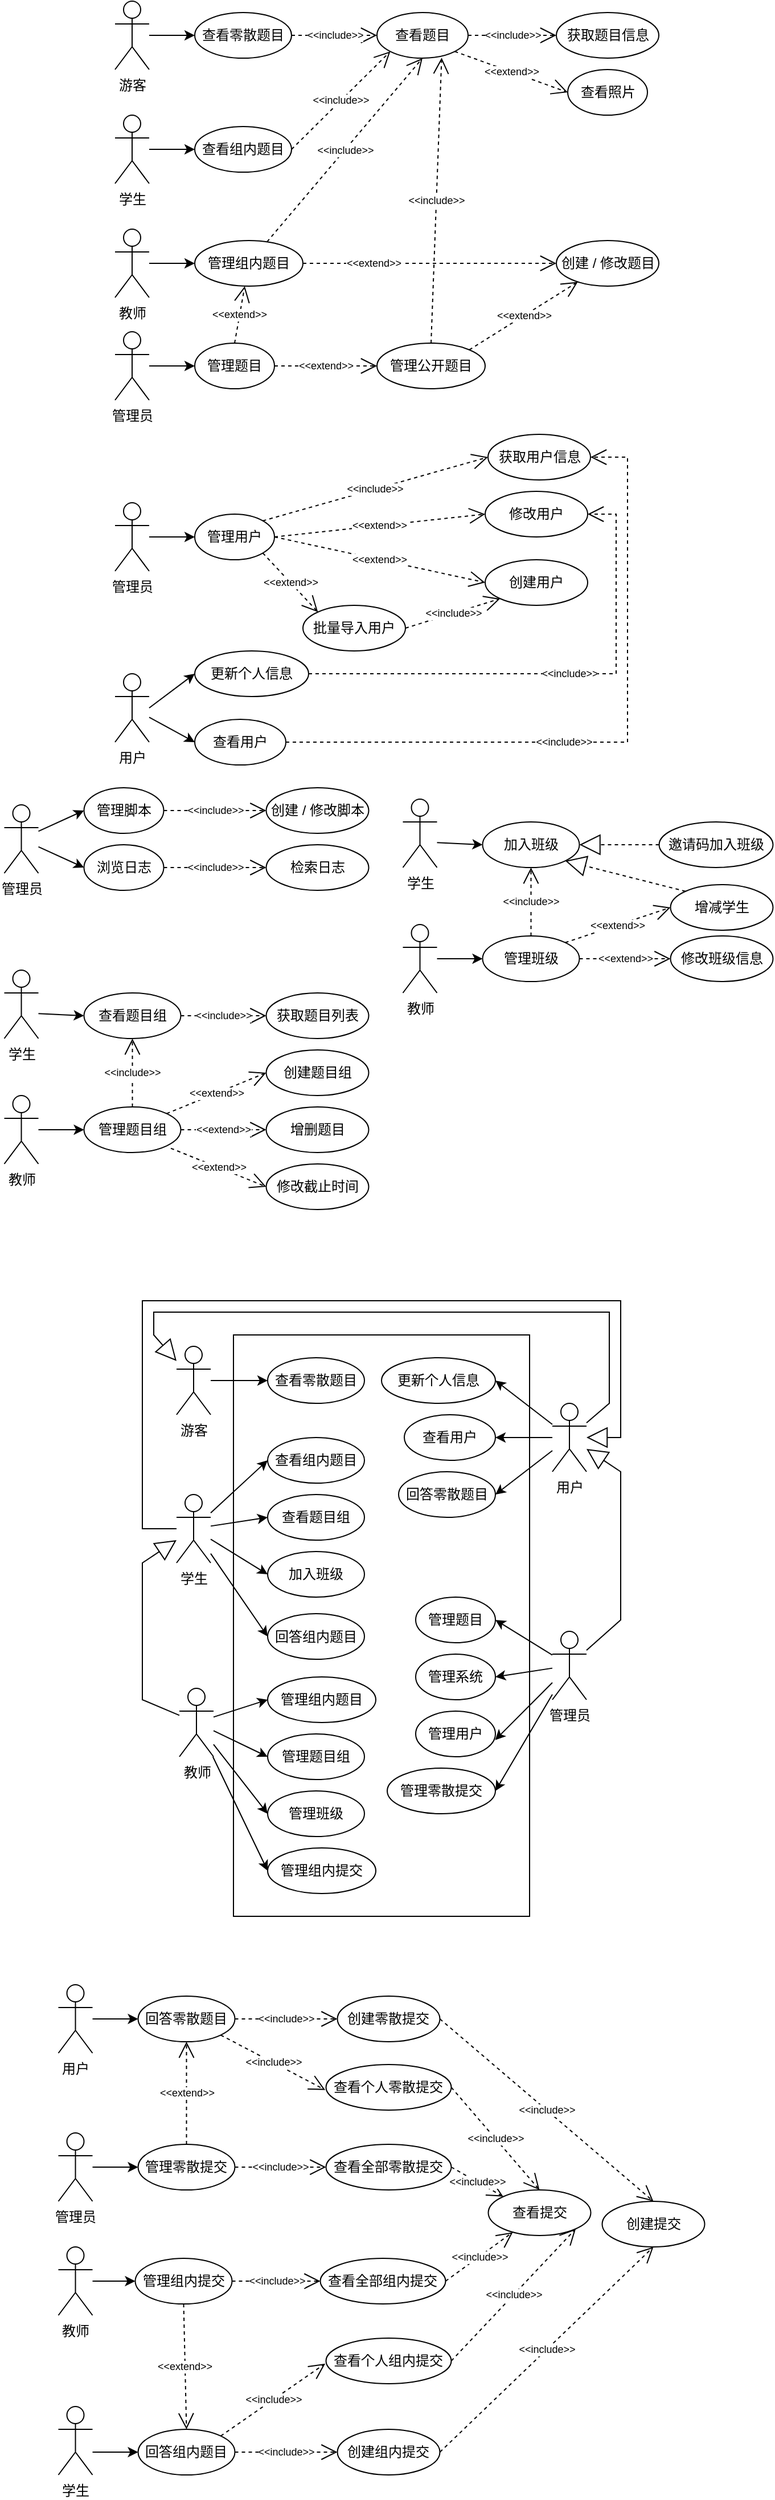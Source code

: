 <mxfile>
    <diagram id="kJULLaoNiMmCngNm9M2E" name="第 1 页">
        <mxGraphModel dx="1466" dy="1101" grid="1" gridSize="10" guides="1" tooltips="1" connect="1" arrows="1" fold="1" page="1" pageScale="1" pageWidth="827" pageHeight="1169" math="0" shadow="0">
            <root>
                <mxCell id="0"/>
                <mxCell id="1" parent="0"/>
                <mxCell id="4" value="" style="rounded=0;whiteSpace=wrap;html=1;fontSize=9;fillColor=none;" vertex="1" parent="1">
                    <mxGeometry x="284" y="1250" width="260" height="510" as="geometry"/>
                </mxCell>
                <mxCell id="5" style="rounded=0;orthogonalLoop=1;jettySize=auto;html=1;fontSize=9;entryX=0;entryY=0.5;entryDx=0;entryDy=0;" edge="1" parent="1" source="6" target="36">
                    <mxGeometry relative="1" as="geometry">
                        <mxPoint x="220" y="130" as="sourcePoint"/>
                        <mxPoint x="250" y="110" as="targetPoint"/>
                    </mxGeometry>
                </mxCell>
                <mxCell id="6" value="游客" style="shape=umlActor;verticalLabelPosition=bottom;verticalAlign=top;html=1;outlineConnect=0;" vertex="1" parent="1">
                    <mxGeometry x="180" y="80" width="30" height="60" as="geometry"/>
                </mxCell>
                <mxCell id="7" value="管理员" style="shape=umlActor;verticalLabelPosition=bottom;verticalAlign=top;html=1;outlineConnect=0;" vertex="1" parent="1">
                    <mxGeometry x="180" y="370" width="30" height="60" as="geometry"/>
                </mxCell>
                <mxCell id="8" value="教师" style="shape=umlActor;verticalLabelPosition=bottom;verticalAlign=top;html=1;outlineConnect=0;" vertex="1" parent="1">
                    <mxGeometry x="180" y="280" width="30" height="60" as="geometry"/>
                </mxCell>
                <mxCell id="9" value="用户" style="shape=umlActor;verticalLabelPosition=bottom;verticalAlign=top;html=1;outlineConnect=0;" vertex="1" parent="1">
                    <mxGeometry x="180" y="670" width="30" height="60" as="geometry"/>
                </mxCell>
                <mxCell id="10" value="学生" style="shape=umlActor;verticalLabelPosition=bottom;verticalAlign=top;html=1;outlineConnect=0;" vertex="1" parent="1">
                    <mxGeometry x="180" y="180" width="30" height="60" as="geometry"/>
                </mxCell>
                <mxCell id="11" value="查看照片" style="ellipse;whiteSpace=wrap;html=1;" vertex="1" parent="1">
                    <mxGeometry x="577.5" y="140" width="70" height="40" as="geometry"/>
                </mxCell>
                <mxCell id="12" value="查看题目" style="ellipse;whiteSpace=wrap;html=1;" vertex="1" parent="1">
                    <mxGeometry x="410" y="90" width="80" height="40" as="geometry"/>
                </mxCell>
                <mxCell id="13" value="&amp;lt;&amp;lt;extend&amp;gt;&amp;gt;" style="endArrow=open;endSize=12;dashed=1;html=1;rounded=0;fontSize=9;exitX=1;exitY=1;exitDx=0;exitDy=0;entryX=0;entryY=0.5;entryDx=0;entryDy=0;" edge="1" parent="1" source="12" target="11">
                    <mxGeometry width="160" relative="1" as="geometry">
                        <mxPoint x="525" y="80" as="sourcePoint"/>
                        <mxPoint x="605" y="80" as="targetPoint"/>
                    </mxGeometry>
                </mxCell>
                <mxCell id="14" value="获取题目信息" style="ellipse;whiteSpace=wrap;html=1;" vertex="1" parent="1">
                    <mxGeometry x="567.5" y="90" width="90" height="40" as="geometry"/>
                </mxCell>
                <mxCell id="15" value="&amp;lt;&amp;lt;include&amp;gt;&amp;gt;" style="endArrow=open;endSize=12;dashed=1;html=1;rounded=0;fontSize=9;exitX=1;exitY=0.5;exitDx=0;exitDy=0;" edge="1" parent="1" source="12" target="14">
                    <mxGeometry width="160" relative="1" as="geometry">
                        <mxPoint x="525" y="-70" as="sourcePoint"/>
                        <mxPoint x="605" y="-70" as="targetPoint"/>
                    </mxGeometry>
                </mxCell>
                <mxCell id="16" style="rounded=0;orthogonalLoop=1;jettySize=auto;html=1;entryX=0;entryY=0.5;entryDx=0;entryDy=0;fontSize=9;" edge="1" parent="1" target="17">
                    <mxGeometry relative="1" as="geometry">
                        <mxPoint x="210" y="700" as="sourcePoint"/>
                    </mxGeometry>
                </mxCell>
                <mxCell id="17" value="更新个人信息" style="ellipse;whiteSpace=wrap;html=1;" vertex="1" parent="1">
                    <mxGeometry x="250" y="650" width="100" height="40" as="geometry"/>
                </mxCell>
                <mxCell id="18" value="管理公开题目" style="ellipse;whiteSpace=wrap;html=1;" vertex="1" parent="1">
                    <mxGeometry x="410" y="380" width="95" height="40" as="geometry"/>
                </mxCell>
                <mxCell id="19" value="&amp;lt;&amp;lt;include&amp;gt;&amp;gt;" style="endArrow=open;endSize=12;dashed=1;html=1;rounded=0;fontSize=9;exitX=0.5;exitY=0;exitDx=0;exitDy=0;entryX=0.71;entryY=0.99;entryDx=0;entryDy=0;entryPerimeter=0;" edge="1" parent="1" source="18" target="12">
                    <mxGeometry width="160" relative="1" as="geometry">
                        <mxPoint x="360" y="70" as="sourcePoint"/>
                        <mxPoint x="550" y="370" as="targetPoint"/>
                        <Array as="points"/>
                    </mxGeometry>
                </mxCell>
                <mxCell id="20" style="rounded=0;orthogonalLoop=1;jettySize=auto;html=1;fontSize=9;entryX=0;entryY=0.5;entryDx=0;entryDy=0;" edge="1" parent="1" source="7" target="32">
                    <mxGeometry relative="1" as="geometry">
                        <mxPoint x="220" y="390" as="sourcePoint"/>
                        <mxPoint x="210" y="330" as="targetPoint"/>
                    </mxGeometry>
                </mxCell>
                <mxCell id="21" value="创建 / 修改题目" style="ellipse;whiteSpace=wrap;html=1;" vertex="1" parent="1">
                    <mxGeometry x="567.5" y="290" width="90" height="40" as="geometry"/>
                </mxCell>
                <mxCell id="22" value="&amp;lt;&amp;lt;extend&amp;gt;&amp;gt;" style="endArrow=open;endSize=12;dashed=1;html=1;rounded=0;fontSize=9;exitX=1;exitY=0;exitDx=0;exitDy=0;" edge="1" parent="1" source="18" target="21">
                    <mxGeometry width="160" relative="1" as="geometry">
                        <mxPoint x="360" y="170" as="sourcePoint"/>
                        <mxPoint x="440" y="170" as="targetPoint"/>
                    </mxGeometry>
                </mxCell>
                <mxCell id="23" value="管理用户" style="ellipse;whiteSpace=wrap;html=1;" vertex="1" parent="1">
                    <mxGeometry x="250" y="530" width="70" height="40" as="geometry"/>
                </mxCell>
                <mxCell id="24" value="修改用户" style="ellipse;whiteSpace=wrap;html=1;" vertex="1" parent="1">
                    <mxGeometry x="505" y="510" width="90" height="40" as="geometry"/>
                </mxCell>
                <mxCell id="25" value="批量导入用户" style="ellipse;whiteSpace=wrap;html=1;" vertex="1" parent="1">
                    <mxGeometry x="345" y="610" width="90" height="40" as="geometry"/>
                </mxCell>
                <mxCell id="26" value="&amp;lt;&amp;lt;extend&amp;gt;&amp;gt;" style="endArrow=open;endSize=12;dashed=1;html=1;rounded=0;fontSize=9;exitX=1;exitY=0.5;exitDx=0;exitDy=0;entryX=0;entryY=0.5;entryDx=0;entryDy=0;" edge="1" parent="1" source="23" target="24">
                    <mxGeometry width="160" relative="1" as="geometry">
                        <mxPoint x="345" y="400" as="sourcePoint"/>
                        <mxPoint x="430.35" y="379.458" as="targetPoint"/>
                    </mxGeometry>
                </mxCell>
                <mxCell id="27" value="&amp;lt;&amp;lt;extend&amp;gt;&amp;gt;" style="endArrow=open;endSize=12;dashed=1;html=1;rounded=0;fontSize=9;exitX=1;exitY=1;exitDx=0;exitDy=0;entryX=0;entryY=0;entryDx=0;entryDy=0;" edge="1" parent="1" source="23" target="25">
                    <mxGeometry width="160" relative="1" as="geometry">
                        <mxPoint x="345" y="400" as="sourcePoint"/>
                        <mxPoint x="435" y="430" as="targetPoint"/>
                    </mxGeometry>
                </mxCell>
                <mxCell id="28" value="&amp;lt;&amp;lt;include&amp;gt;&amp;gt;" style="endArrow=open;endSize=12;dashed=1;html=1;rounded=0;fontSize=9;exitX=1;exitY=0.5;exitDx=0;exitDy=0;entryX=0;entryY=1;entryDx=0;entryDy=0;" edge="1" parent="1" source="25" target="30">
                    <mxGeometry width="160" relative="1" as="geometry">
                        <mxPoint x="295" y="490" as="sourcePoint"/>
                        <mxPoint x="565" y="640" as="targetPoint"/>
                    </mxGeometry>
                </mxCell>
                <mxCell id="29" value="&amp;lt;&amp;lt;include&amp;gt;&amp;gt;" style="endArrow=open;endSize=12;dashed=1;html=1;rounded=0;fontSize=9;exitX=1;exitY=0.5;exitDx=0;exitDy=0;entryX=1;entryY=0.5;entryDx=0;entryDy=0;" edge="1" parent="1" source="17" target="24">
                    <mxGeometry x="0.051" width="160" relative="1" as="geometry">
                        <mxPoint x="355" y="530" as="sourcePoint"/>
                        <mxPoint x="455" y="530" as="targetPoint"/>
                        <Array as="points">
                            <mxPoint x="620" y="670"/>
                            <mxPoint x="620" y="530"/>
                        </Array>
                        <mxPoint as="offset"/>
                    </mxGeometry>
                </mxCell>
                <mxCell id="30" value="创建用户" style="ellipse;whiteSpace=wrap;html=1;" vertex="1" parent="1">
                    <mxGeometry x="505" y="570" width="90" height="40" as="geometry"/>
                </mxCell>
                <mxCell id="31" value="&amp;lt;&amp;lt;extend&amp;gt;&amp;gt;" style="endArrow=open;endSize=12;dashed=1;html=1;rounded=0;fontSize=9;exitX=1;exitY=0.5;exitDx=0;exitDy=0;entryX=0;entryY=0.5;entryDx=0;entryDy=0;" edge="1" parent="1" source="23" target="30">
                    <mxGeometry width="160" relative="1" as="geometry">
                        <mxPoint x="330" y="560" as="sourcePoint"/>
                        <mxPoint x="515" y="540" as="targetPoint"/>
                    </mxGeometry>
                </mxCell>
                <mxCell id="32" value="管理题目" style="ellipse;whiteSpace=wrap;html=1;" vertex="1" parent="1">
                    <mxGeometry x="250" y="380" width="70" height="40" as="geometry"/>
                </mxCell>
                <mxCell id="33" value="&amp;lt;&amp;lt;extend&amp;gt;&amp;gt;" style="endArrow=open;endSize=12;dashed=1;html=1;rounded=0;fontSize=9;exitX=1;exitY=0.5;exitDx=0;exitDy=0;entryX=0;entryY=0.5;entryDx=0;entryDy=0;" edge="1" parent="1" source="32" target="18">
                    <mxGeometry width="160" relative="1" as="geometry">
                        <mxPoint x="500" y="270" as="sourcePoint"/>
                        <mxPoint x="590" y="300" as="targetPoint"/>
                    </mxGeometry>
                </mxCell>
                <mxCell id="34" value="管理组内题目" style="ellipse;whiteSpace=wrap;html=1;" vertex="1" parent="1">
                    <mxGeometry x="250" y="290" width="95" height="40" as="geometry"/>
                </mxCell>
                <mxCell id="35" value="&amp;lt;&amp;lt;extend&amp;gt;&amp;gt;" style="endArrow=open;endSize=12;dashed=1;html=1;rounded=0;fontSize=9;exitX=0.5;exitY=0;exitDx=0;exitDy=0;" edge="1" parent="1" source="32" target="34">
                    <mxGeometry width="160" relative="1" as="geometry">
                        <mxPoint x="344.664" y="385.81" as="sourcePoint"/>
                        <mxPoint x="444.039" y="364.195" as="targetPoint"/>
                    </mxGeometry>
                </mxCell>
                <mxCell id="36" value="查看零散题目" style="ellipse;whiteSpace=wrap;html=1;" vertex="1" parent="1">
                    <mxGeometry x="250" y="90" width="85" height="40" as="geometry"/>
                </mxCell>
                <mxCell id="37" value="&amp;lt;&amp;lt;extend&amp;gt;&amp;gt;" style="endArrow=open;endSize=12;dashed=1;html=1;rounded=0;fontSize=9;exitX=1;exitY=0.5;exitDx=0;exitDy=0;entryX=0;entryY=0.5;entryDx=0;entryDy=0;" edge="1" parent="1" source="34" target="21">
                    <mxGeometry x="-0.441" width="160" relative="1" as="geometry">
                        <mxPoint x="615" y="310" as="sourcePoint"/>
                        <mxPoint x="714.393" y="288.619" as="targetPoint"/>
                        <mxPoint as="offset"/>
                    </mxGeometry>
                </mxCell>
                <mxCell id="38" value="查看组内题目" style="ellipse;whiteSpace=wrap;html=1;" vertex="1" parent="1">
                    <mxGeometry x="250" y="190" width="85" height="40" as="geometry"/>
                </mxCell>
                <mxCell id="39" style="rounded=0;orthogonalLoop=1;jettySize=auto;html=1;fontSize=9;entryX=0;entryY=0.5;entryDx=0;entryDy=0;" edge="1" parent="1" source="10" target="38">
                    <mxGeometry relative="1" as="geometry">
                        <mxPoint x="210" y="209.52" as="sourcePoint"/>
                        <mxPoint x="250" y="209.52" as="targetPoint"/>
                    </mxGeometry>
                </mxCell>
                <mxCell id="40" value="&amp;lt;&amp;lt;include&amp;gt;&amp;gt;" style="endArrow=open;endSize=12;dashed=1;html=1;rounded=0;fontSize=9;entryX=0.5;entryY=1;entryDx=0;entryDy=0;" edge="1" parent="1" source="34" target="12">
                    <mxGeometry width="160" relative="1" as="geometry">
                        <mxPoint x="567.5" y="330" as="sourcePoint"/>
                        <mxPoint x="561.716" y="244.142" as="targetPoint"/>
                        <Array as="points"/>
                    </mxGeometry>
                </mxCell>
                <mxCell id="41" value="&amp;lt;&amp;lt;include&amp;gt;&amp;gt;" style="endArrow=open;endSize=12;dashed=1;html=1;rounded=0;fontSize=9;exitX=1;exitY=0.5;exitDx=0;exitDy=0;entryX=0;entryY=0.5;entryDx=0;entryDy=0;" edge="1" parent="1" source="36" target="12">
                    <mxGeometry width="160" relative="1" as="geometry">
                        <mxPoint x="495" y="250" as="sourcePoint"/>
                        <mxPoint x="495" y="170" as="targetPoint"/>
                    </mxGeometry>
                </mxCell>
                <mxCell id="42" value="&amp;lt;&amp;lt;include&amp;gt;&amp;gt;" style="endArrow=open;endSize=12;dashed=1;html=1;rounded=0;fontSize=9;exitX=1;exitY=0.5;exitDx=0;exitDy=0;entryX=0;entryY=1;entryDx=0;entryDy=0;" edge="1" parent="1" source="38" target="12">
                    <mxGeometry width="160" relative="1" as="geometry">
                        <mxPoint x="355.0" y="90" as="sourcePoint"/>
                        <mxPoint x="455" y="150" as="targetPoint"/>
                    </mxGeometry>
                </mxCell>
                <mxCell id="43" value="获取用户信息" style="ellipse;whiteSpace=wrap;html=1;" vertex="1" parent="1">
                    <mxGeometry x="507.5" y="460" width="90" height="40" as="geometry"/>
                </mxCell>
                <mxCell id="44" value="&amp;lt;&amp;lt;include&amp;gt;&amp;gt;" style="endArrow=open;endSize=12;dashed=1;html=1;rounded=0;fontSize=9;exitX=1;exitY=0;exitDx=0;exitDy=0;entryX=0;entryY=0.5;entryDx=0;entryDy=0;" edge="1" parent="1" source="23" target="43">
                    <mxGeometry width="160" relative="1" as="geometry">
                        <mxPoint x="445.0" y="640" as="sourcePoint"/>
                        <mxPoint x="528.265" y="614.18" as="targetPoint"/>
                    </mxGeometry>
                </mxCell>
                <mxCell id="45" value="查看用户" style="ellipse;whiteSpace=wrap;html=1;" vertex="1" parent="1">
                    <mxGeometry x="250" y="710" width="80" height="40" as="geometry"/>
                </mxCell>
                <mxCell id="46" style="rounded=0;orthogonalLoop=1;jettySize=auto;html=1;entryX=0;entryY=0.5;entryDx=0;entryDy=0;fontSize=9;" edge="1" parent="1" source="9" target="45">
                    <mxGeometry relative="1" as="geometry">
                        <mxPoint x="220" y="710" as="sourcePoint"/>
                        <mxPoint x="270" y="680" as="targetPoint"/>
                    </mxGeometry>
                </mxCell>
                <mxCell id="47" value="&amp;lt;&amp;lt;include&amp;gt;&amp;gt;" style="endArrow=open;endSize=12;dashed=1;html=1;rounded=0;fontSize=9;exitX=1;exitY=0.5;exitDx=0;exitDy=0;entryX=1;entryY=0.5;entryDx=0;entryDy=0;" edge="1" parent="1" source="45" target="43">
                    <mxGeometry x="-0.162" width="160" relative="1" as="geometry">
                        <mxPoint x="485" y="630" as="sourcePoint"/>
                        <mxPoint x="568.265" y="604.18" as="targetPoint"/>
                        <Array as="points">
                            <mxPoint x="630" y="730"/>
                            <mxPoint x="630" y="480"/>
                        </Array>
                        <mxPoint as="offset"/>
                    </mxGeometry>
                </mxCell>
                <mxCell id="48" style="rounded=0;orthogonalLoop=1;jettySize=auto;html=1;fontSize=9;entryX=0;entryY=0.5;entryDx=0;entryDy=0;" edge="1" parent="1" source="8" target="34">
                    <mxGeometry relative="1" as="geometry">
                        <mxPoint x="220" y="260" as="sourcePoint"/>
                        <mxPoint x="260" y="260" as="targetPoint"/>
                    </mxGeometry>
                </mxCell>
                <mxCell id="49" style="rounded=0;orthogonalLoop=1;jettySize=auto;html=1;fontSize=9;entryX=0;entryY=0.5;entryDx=0;entryDy=0;" edge="1" parent="1" source="50" target="64">
                    <mxGeometry relative="1" as="geometry">
                        <mxPoint x="274" y="1310" as="sourcePoint"/>
                        <mxPoint x="304" y="1290" as="targetPoint"/>
                    </mxGeometry>
                </mxCell>
                <mxCell id="50" value="游客" style="shape=umlActor;verticalLabelPosition=bottom;verticalAlign=top;html=1;outlineConnect=0;" vertex="1" parent="1">
                    <mxGeometry x="234" y="1260" width="30" height="60" as="geometry"/>
                </mxCell>
                <mxCell id="51" value="管理员" style="shape=umlActor;verticalLabelPosition=bottom;verticalAlign=top;html=1;outlineConnect=0;" vertex="1" parent="1">
                    <mxGeometry x="564" y="1510" width="30" height="60" as="geometry"/>
                </mxCell>
                <mxCell id="52" value="教师" style="shape=umlActor;verticalLabelPosition=bottom;verticalAlign=top;html=1;outlineConnect=0;" vertex="1" parent="1">
                    <mxGeometry x="236.5" y="1560" width="30" height="60" as="geometry"/>
                </mxCell>
                <mxCell id="53" value="用户" style="shape=umlActor;verticalLabelPosition=bottom;verticalAlign=top;html=1;outlineConnect=0;" vertex="1" parent="1">
                    <mxGeometry x="564" y="1310" width="30" height="60" as="geometry"/>
                </mxCell>
                <mxCell id="54" value="学生" style="shape=umlActor;verticalLabelPosition=bottom;verticalAlign=top;html=1;outlineConnect=0;" vertex="1" parent="1">
                    <mxGeometry x="234" y="1390" width="30" height="60" as="geometry"/>
                </mxCell>
                <mxCell id="55" style="rounded=0;orthogonalLoop=1;jettySize=auto;html=1;entryX=1;entryY=0.5;entryDx=0;entryDy=0;fontSize=9;" edge="1" parent="1" source="53" target="56">
                    <mxGeometry relative="1" as="geometry">
                        <mxPoint x="544" y="1310" as="sourcePoint"/>
                    </mxGeometry>
                </mxCell>
                <mxCell id="56" value="更新个人信息" style="ellipse;whiteSpace=wrap;html=1;" vertex="1" parent="1">
                    <mxGeometry x="414" y="1270" width="100" height="40" as="geometry"/>
                </mxCell>
                <mxCell id="57" style="rounded=0;orthogonalLoop=1;jettySize=auto;html=1;fontSize=9;entryX=1;entryY=0.5;entryDx=0;entryDy=0;" edge="1" parent="1" source="51" target="62">
                    <mxGeometry relative="1" as="geometry">
                        <mxPoint x="604" y="1480" as="sourcePoint"/>
                        <mxPoint x="594" y="1420" as="targetPoint"/>
                    </mxGeometry>
                </mxCell>
                <mxCell id="58" value="管理用户" style="ellipse;whiteSpace=wrap;html=1;" vertex="1" parent="1">
                    <mxGeometry x="444" y="1580" width="70" height="40" as="geometry"/>
                </mxCell>
                <mxCell id="59" style="rounded=0;orthogonalLoop=1;jettySize=auto;html=1;entryX=0.997;entryY=0.633;entryDx=0;entryDy=0;fontSize=9;entryPerimeter=0;" edge="1" parent="1" source="51" target="58">
                    <mxGeometry relative="1" as="geometry">
                        <mxPoint x="604" y="1420" as="sourcePoint"/>
                        <mxPoint x="669" y="1430" as="targetPoint"/>
                    </mxGeometry>
                </mxCell>
                <mxCell id="60" value="管理系统" style="ellipse;whiteSpace=wrap;html=1;" vertex="1" parent="1">
                    <mxGeometry x="444" y="1530" width="70" height="40" as="geometry"/>
                </mxCell>
                <mxCell id="61" style="rounded=0;orthogonalLoop=1;jettySize=auto;html=1;entryX=1;entryY=0.5;entryDx=0;entryDy=0;fontSize=9;" edge="1" parent="1" source="51" target="60">
                    <mxGeometry relative="1" as="geometry">
                        <mxPoint x="614" y="1460.357" as="sourcePoint"/>
                        <mxPoint x="669" y="1480" as="targetPoint"/>
                    </mxGeometry>
                </mxCell>
                <mxCell id="62" value="管理题目" style="ellipse;whiteSpace=wrap;html=1;" vertex="1" parent="1">
                    <mxGeometry x="444" y="1480" width="70" height="40" as="geometry"/>
                </mxCell>
                <mxCell id="63" value="管理组内题目" style="ellipse;whiteSpace=wrap;html=1;" vertex="1" parent="1">
                    <mxGeometry x="314" y="1550" width="95" height="40" as="geometry"/>
                </mxCell>
                <mxCell id="64" value="查看零散题目" style="ellipse;whiteSpace=wrap;html=1;" vertex="1" parent="1">
                    <mxGeometry x="314" y="1270" width="85" height="40" as="geometry"/>
                </mxCell>
                <mxCell id="65" value="查看组内题目" style="ellipse;whiteSpace=wrap;html=1;" vertex="1" parent="1">
                    <mxGeometry x="314" y="1340" width="85" height="40" as="geometry"/>
                </mxCell>
                <mxCell id="66" style="rounded=0;orthogonalLoop=1;jettySize=auto;html=1;fontSize=9;entryX=0;entryY=0.5;entryDx=0;entryDy=0;" edge="1" parent="1" source="54" target="65">
                    <mxGeometry relative="1" as="geometry">
                        <mxPoint x="264" y="1419.52" as="sourcePoint"/>
                        <mxPoint x="304" y="1419.52" as="targetPoint"/>
                    </mxGeometry>
                </mxCell>
                <mxCell id="67" value="查看用户" style="ellipse;whiteSpace=wrap;html=1;" vertex="1" parent="1">
                    <mxGeometry x="434" y="1320" width="80" height="40" as="geometry"/>
                </mxCell>
                <mxCell id="68" style="rounded=0;orthogonalLoop=1;jettySize=auto;html=1;entryX=1;entryY=0.5;entryDx=0;entryDy=0;fontSize=9;" edge="1" parent="1" source="53" target="67">
                    <mxGeometry relative="1" as="geometry">
                        <mxPoint x="554" y="1320" as="sourcePoint"/>
                        <mxPoint x="604" y="1290" as="targetPoint"/>
                    </mxGeometry>
                </mxCell>
                <mxCell id="69" style="rounded=0;orthogonalLoop=1;jettySize=auto;html=1;fontSize=9;entryX=0;entryY=0.5;entryDx=0;entryDy=0;" edge="1" parent="1" source="52" target="63">
                    <mxGeometry relative="1" as="geometry">
                        <mxPoint x="276.5" y="1500" as="sourcePoint"/>
                        <mxPoint x="316.5" y="1500" as="targetPoint"/>
                    </mxGeometry>
                </mxCell>
                <mxCell id="70" value="" style="endArrow=block;endSize=16;endFill=0;html=1;rounded=0;fontSize=9;" edge="1" parent="1" source="53" target="50">
                    <mxGeometry width="160" relative="1" as="geometry">
                        <mxPoint x="244" y="1650" as="sourcePoint"/>
                        <mxPoint x="244" y="1900" as="targetPoint"/>
                        <Array as="points">
                            <mxPoint x="614" y="1310"/>
                            <mxPoint x="614" y="1230"/>
                            <mxPoint x="214" y="1230"/>
                            <mxPoint x="214" y="1250"/>
                        </Array>
                    </mxGeometry>
                </mxCell>
                <mxCell id="71" value="" style="endArrow=block;endSize=16;endFill=0;html=1;rounded=0;fontSize=9;" edge="1" parent="1" source="52" target="54">
                    <mxGeometry width="160" relative="1" as="geometry">
                        <mxPoint x="244" y="1650" as="sourcePoint"/>
                        <mxPoint x="214" y="1480" as="targetPoint"/>
                        <Array as="points">
                            <mxPoint x="204" y="1570"/>
                            <mxPoint x="204" y="1450"/>
                        </Array>
                    </mxGeometry>
                </mxCell>
                <mxCell id="72" value="" style="endArrow=block;endSize=16;endFill=0;html=1;rounded=0;fontSize=9;" edge="1" parent="1" source="54" target="53">
                    <mxGeometry width="160" relative="1" as="geometry">
                        <mxPoint x="244" y="1490" as="sourcePoint"/>
                        <mxPoint x="244" y="1390" as="targetPoint"/>
                        <Array as="points">
                            <mxPoint x="204" y="1420"/>
                            <mxPoint x="204" y="1220"/>
                            <mxPoint x="624" y="1220"/>
                            <mxPoint x="624" y="1340"/>
                        </Array>
                    </mxGeometry>
                </mxCell>
                <mxCell id="73" value="管理员" style="shape=umlActor;verticalLabelPosition=bottom;verticalAlign=top;html=1;outlineConnect=0;" vertex="1" parent="1">
                    <mxGeometry x="180" y="520" width="30" height="60" as="geometry"/>
                </mxCell>
                <mxCell id="74" style="rounded=0;orthogonalLoop=1;jettySize=auto;html=1;fontSize=9;entryX=0;entryY=0.5;entryDx=0;entryDy=0;" edge="1" parent="1" source="73" target="23">
                    <mxGeometry relative="1" as="geometry">
                        <mxPoint x="220" y="396.875" as="sourcePoint"/>
                        <mxPoint x="285" y="340" as="targetPoint"/>
                    </mxGeometry>
                </mxCell>
                <mxCell id="75" value="管理员" style="shape=umlActor;verticalLabelPosition=bottom;verticalAlign=top;html=1;outlineConnect=0;" vertex="1" parent="1">
                    <mxGeometry x="82.75" y="785" width="30" height="60" as="geometry"/>
                </mxCell>
                <mxCell id="76" value="管理脚本" style="ellipse;whiteSpace=wrap;html=1;" vertex="1" parent="1">
                    <mxGeometry x="152.75" y="770" width="70" height="40" as="geometry"/>
                </mxCell>
                <mxCell id="77" value="创建 / 修改脚本" style="ellipse;whiteSpace=wrap;html=1;" vertex="1" parent="1">
                    <mxGeometry x="312.75" y="770" width="90" height="40" as="geometry"/>
                </mxCell>
                <mxCell id="78" value="&amp;lt;&amp;lt;include&amp;gt;&amp;gt;" style="endArrow=open;endSize=12;dashed=1;html=1;rounded=0;fontSize=9;exitX=1;exitY=0.5;exitDx=0;exitDy=0;entryX=0;entryY=0.5;entryDx=0;entryDy=0;" edge="1" parent="1" source="76" target="77">
                    <mxGeometry width="160" relative="1" as="geometry">
                        <mxPoint x="262.75" y="640" as="sourcePoint"/>
                        <mxPoint x="348.1" y="619.458" as="targetPoint"/>
                    </mxGeometry>
                </mxCell>
                <mxCell id="79" value="浏览日志" style="ellipse;whiteSpace=wrap;html=1;" vertex="1" parent="1">
                    <mxGeometry x="152.75" y="820" width="70" height="40" as="geometry"/>
                </mxCell>
                <mxCell id="80" value="检索日志" style="ellipse;whiteSpace=wrap;html=1;" vertex="1" parent="1">
                    <mxGeometry x="312.75" y="820" width="90" height="40" as="geometry"/>
                </mxCell>
                <mxCell id="81" value="&amp;lt;&amp;lt;include&amp;gt;&amp;gt;" style="endArrow=open;endSize=12;dashed=1;html=1;rounded=0;fontSize=9;exitX=1;exitY=0.5;exitDx=0;exitDy=0;entryX=0;entryY=0.5;entryDx=0;entryDy=0;" edge="1" parent="1" source="79" target="80">
                    <mxGeometry width="160" relative="1" as="geometry">
                        <mxPoint x="262.75" y="690" as="sourcePoint"/>
                        <mxPoint x="348.1" y="669.458" as="targetPoint"/>
                    </mxGeometry>
                </mxCell>
                <mxCell id="82" style="rounded=0;orthogonalLoop=1;jettySize=auto;html=1;entryX=0;entryY=0.5;entryDx=0;entryDy=0;fontSize=9;" edge="1" parent="1" source="75" target="76">
                    <mxGeometry relative="1" as="geometry">
                        <mxPoint x="132.75" y="735.357" as="sourcePoint"/>
                        <mxPoint x="187.75" y="755" as="targetPoint"/>
                    </mxGeometry>
                </mxCell>
                <mxCell id="83" style="rounded=0;orthogonalLoop=1;jettySize=auto;html=1;entryX=0;entryY=0.5;entryDx=0;entryDy=0;fontSize=9;" edge="1" parent="1" source="75" target="79">
                    <mxGeometry relative="1" as="geometry">
                        <mxPoint x="130.477" y="760" as="sourcePoint"/>
                        <mxPoint x="187.75" y="895" as="targetPoint"/>
                    </mxGeometry>
                </mxCell>
                <mxCell id="84" value="查看题目组" style="ellipse;whiteSpace=wrap;html=1;" vertex="1" parent="1">
                    <mxGeometry x="314" y="1390" width="85" height="40" as="geometry"/>
                </mxCell>
                <mxCell id="85" style="rounded=0;orthogonalLoop=1;jettySize=auto;html=1;fontSize=9;entryX=0;entryY=0.5;entryDx=0;entryDy=0;" edge="1" parent="1" source="54" target="84">
                    <mxGeometry relative="1" as="geometry">
                        <mxPoint x="274" y="1384.783" as="sourcePoint"/>
                        <mxPoint x="316.5" y="1370" as="targetPoint"/>
                    </mxGeometry>
                </mxCell>
                <mxCell id="86" value="管理题目组" style="ellipse;whiteSpace=wrap;html=1;" vertex="1" parent="1">
                    <mxGeometry x="314" y="1600" width="85" height="40" as="geometry"/>
                </mxCell>
                <mxCell id="87" style="rounded=0;orthogonalLoop=1;jettySize=auto;html=1;fontSize=9;entryX=0;entryY=0.5;entryDx=0;entryDy=0;" edge="1" parent="1" source="52" target="86">
                    <mxGeometry relative="1" as="geometry">
                        <mxPoint x="276.5" y="1594.545" as="sourcePoint"/>
                        <mxPoint x="316.5" y="1580" as="targetPoint"/>
                    </mxGeometry>
                </mxCell>
                <mxCell id="88" value="" style="endArrow=block;endSize=16;endFill=0;html=1;rounded=0;fontSize=9;" edge="1" parent="1" source="51" target="53">
                    <mxGeometry width="160" relative="1" as="geometry">
                        <mxPoint x="654.0" y="1405.003" as="sourcePoint"/>
                        <mxPoint x="654.0" y="1335.003" as="targetPoint"/>
                        <Array as="points">
                            <mxPoint x="624" y="1500"/>
                            <mxPoint x="624" y="1370"/>
                        </Array>
                    </mxGeometry>
                </mxCell>
                <mxCell id="89" value="教师" style="shape=umlActor;verticalLabelPosition=bottom;verticalAlign=top;html=1;outlineConnect=0;" vertex="1" parent="1">
                    <mxGeometry x="82.75" y="1040" width="30" height="60" as="geometry"/>
                </mxCell>
                <mxCell id="90" value="学生" style="shape=umlActor;verticalLabelPosition=bottom;verticalAlign=top;html=1;outlineConnect=0;" vertex="1" parent="1">
                    <mxGeometry x="82.75" y="930" width="30" height="60" as="geometry"/>
                </mxCell>
                <mxCell id="91" value="查看题目组" style="ellipse;whiteSpace=wrap;html=1;" vertex="1" parent="1">
                    <mxGeometry x="152.75" y="950" width="85" height="40" as="geometry"/>
                </mxCell>
                <mxCell id="92" value="管理题目组" style="ellipse;whiteSpace=wrap;html=1;" vertex="1" parent="1">
                    <mxGeometry x="152.75" y="1050" width="85" height="40" as="geometry"/>
                </mxCell>
                <mxCell id="93" value="获取题目列表" style="ellipse;whiteSpace=wrap;html=1;" vertex="1" parent="1">
                    <mxGeometry x="312.75" y="950" width="90" height="40" as="geometry"/>
                </mxCell>
                <mxCell id="94" value="创建题目组" style="ellipse;whiteSpace=wrap;html=1;" vertex="1" parent="1">
                    <mxGeometry x="312.75" y="1000" width="90" height="40" as="geometry"/>
                </mxCell>
                <mxCell id="95" value="&amp;lt;&amp;lt;include&amp;gt;&amp;gt;" style="endArrow=open;endSize=12;dashed=1;html=1;rounded=0;fontSize=9;entryX=0;entryY=0.5;entryDx=0;entryDy=0;exitX=1;exitY=0.5;exitDx=0;exitDy=0;" edge="1" parent="1" source="91" target="93">
                    <mxGeometry width="160" relative="1" as="geometry">
                        <mxPoint x="247.75" y="910" as="sourcePoint"/>
                        <mxPoint x="322.75" y="910" as="targetPoint"/>
                    </mxGeometry>
                </mxCell>
                <mxCell id="96" value="增删题目" style="ellipse;whiteSpace=wrap;html=1;" vertex="1" parent="1">
                    <mxGeometry x="312.75" y="1050" width="90" height="40" as="geometry"/>
                </mxCell>
                <mxCell id="97" value="&amp;lt;&amp;lt;include&amp;gt;&amp;gt;" style="endArrow=open;endSize=12;dashed=1;html=1;rounded=0;fontSize=9;entryX=0.5;entryY=1;entryDx=0;entryDy=0;exitX=0.5;exitY=0;exitDx=0;exitDy=0;" edge="1" parent="1" source="92" target="91">
                    <mxGeometry width="160" relative="1" as="geometry">
                        <mxPoint x="247.75" y="1000" as="sourcePoint"/>
                        <mxPoint x="322.75" y="1000" as="targetPoint"/>
                    </mxGeometry>
                </mxCell>
                <mxCell id="98" value="&amp;lt;&amp;lt;extend&amp;gt;&amp;gt;" style="endArrow=open;endSize=12;dashed=1;html=1;rounded=0;fontSize=9;exitX=1;exitY=0;exitDx=0;exitDy=0;entryX=0;entryY=0.5;entryDx=0;entryDy=0;" edge="1" parent="1" source="92" target="94">
                    <mxGeometry width="160" relative="1" as="geometry">
                        <mxPoint x="245.25" y="1119.52" as="sourcePoint"/>
                        <mxPoint x="330.25" y="1119.52" as="targetPoint"/>
                    </mxGeometry>
                </mxCell>
                <mxCell id="99" value="&amp;lt;&amp;lt;extend&amp;gt;&amp;gt;" style="endArrow=open;endSize=12;dashed=1;html=1;rounded=0;fontSize=9;exitX=1;exitY=0.5;exitDx=0;exitDy=0;entryX=0;entryY=0.5;entryDx=0;entryDy=0;" edge="1" parent="1" source="92" target="96">
                    <mxGeometry width="160" relative="1" as="geometry">
                        <mxPoint x="235.26" y="1065.838" as="sourcePoint"/>
                        <mxPoint x="322.75" y="1050" as="targetPoint"/>
                    </mxGeometry>
                </mxCell>
                <mxCell id="100" style="rounded=0;orthogonalLoop=1;jettySize=auto;html=1;fontSize=9;entryX=0;entryY=0.5;entryDx=0;entryDy=0;" edge="1" parent="1" target="91">
                    <mxGeometry relative="1" as="geometry">
                        <mxPoint x="112.75" y="968.182" as="sourcePoint"/>
                        <mxPoint x="162.75" y="930" as="targetPoint"/>
                    </mxGeometry>
                </mxCell>
                <mxCell id="101" value="修改截止时间" style="ellipse;whiteSpace=wrap;html=1;" vertex="1" parent="1">
                    <mxGeometry x="312.75" y="1100" width="90" height="40" as="geometry"/>
                </mxCell>
                <mxCell id="102" value="&amp;lt;&amp;lt;extend&amp;gt;&amp;gt;" style="endArrow=open;endSize=12;dashed=1;html=1;rounded=0;fontSize=9;exitX=0.897;exitY=0.907;exitDx=0;exitDy=0;entryX=0;entryY=0.5;entryDx=0;entryDy=0;exitPerimeter=0;" edge="1" parent="1" source="92" target="101">
                    <mxGeometry width="160" relative="1" as="geometry">
                        <mxPoint x="235.267" y="1094.159" as="sourcePoint"/>
                        <mxPoint x="322.75" y="1100" as="targetPoint"/>
                    </mxGeometry>
                </mxCell>
                <mxCell id="103" style="rounded=0;orthogonalLoop=1;jettySize=auto;html=1;fontSize=9;entryX=0;entryY=0.5;entryDx=0;entryDy=0;" edge="1" parent="1" source="89" target="92">
                    <mxGeometry relative="1" as="geometry">
                        <mxPoint x="112.75" y="1128.182" as="sourcePoint"/>
                        <mxPoint x="162.75" y="1200" as="targetPoint"/>
                    </mxGeometry>
                </mxCell>
                <mxCell id="104" value="教师" style="shape=umlActor;verticalLabelPosition=bottom;verticalAlign=top;html=1;outlineConnect=0;" vertex="1" parent="1">
                    <mxGeometry x="432.75" y="890" width="30" height="60" as="geometry"/>
                </mxCell>
                <mxCell id="105" value="学生" style="shape=umlActor;verticalLabelPosition=bottom;verticalAlign=top;html=1;outlineConnect=0;" vertex="1" parent="1">
                    <mxGeometry x="432.75" y="780" width="30" height="60" as="geometry"/>
                </mxCell>
                <mxCell id="106" value="加入班级" style="ellipse;whiteSpace=wrap;html=1;" vertex="1" parent="1">
                    <mxGeometry x="502.75" y="800" width="85" height="40" as="geometry"/>
                </mxCell>
                <mxCell id="107" value="管理班级" style="ellipse;whiteSpace=wrap;html=1;" vertex="1" parent="1">
                    <mxGeometry x="502.75" y="900" width="85" height="40" as="geometry"/>
                </mxCell>
                <mxCell id="108" value="邀请码加入班级" style="ellipse;whiteSpace=wrap;html=1;" vertex="1" parent="1">
                    <mxGeometry x="657.75" y="800" width="100" height="40" as="geometry"/>
                </mxCell>
                <mxCell id="109" value="增减学生" style="ellipse;whiteSpace=wrap;html=1;" vertex="1" parent="1">
                    <mxGeometry x="667.75" y="855" width="90" height="40" as="geometry"/>
                </mxCell>
                <mxCell id="110" value="修改班级信息" style="ellipse;whiteSpace=wrap;html=1;" vertex="1" parent="1">
                    <mxGeometry x="667.75" y="900" width="90" height="40" as="geometry"/>
                </mxCell>
                <mxCell id="111" value="&amp;lt;&amp;lt;include&amp;gt;&amp;gt;" style="endArrow=open;endSize=12;dashed=1;html=1;rounded=0;fontSize=9;entryX=0.5;entryY=1;entryDx=0;entryDy=0;exitX=0.5;exitY=0;exitDx=0;exitDy=0;" edge="1" parent="1" source="107" target="106">
                    <mxGeometry width="160" relative="1" as="geometry">
                        <mxPoint x="597.75" y="850" as="sourcePoint"/>
                        <mxPoint x="672.75" y="850" as="targetPoint"/>
                    </mxGeometry>
                </mxCell>
                <mxCell id="112" value="&amp;lt;&amp;lt;extend&amp;gt;&amp;gt;" style="endArrow=open;endSize=12;dashed=1;html=1;rounded=0;fontSize=9;exitX=1;exitY=0;exitDx=0;exitDy=0;entryX=0;entryY=0.5;entryDx=0;entryDy=0;" edge="1" parent="1" source="107" target="109">
                    <mxGeometry width="160" relative="1" as="geometry">
                        <mxPoint x="595.25" y="969.52" as="sourcePoint"/>
                        <mxPoint x="680.25" y="969.52" as="targetPoint"/>
                    </mxGeometry>
                </mxCell>
                <mxCell id="113" value="&amp;lt;&amp;lt;extend&amp;gt;&amp;gt;" style="endArrow=open;endSize=12;dashed=1;html=1;rounded=0;fontSize=9;exitX=1;exitY=0.5;exitDx=0;exitDy=0;entryX=0;entryY=0.5;entryDx=0;entryDy=0;" edge="1" parent="1" source="107" target="110">
                    <mxGeometry width="160" relative="1" as="geometry">
                        <mxPoint x="585.26" y="915.838" as="sourcePoint"/>
                        <mxPoint x="672.75" y="900" as="targetPoint"/>
                    </mxGeometry>
                </mxCell>
                <mxCell id="114" style="rounded=0;orthogonalLoop=1;jettySize=auto;html=1;fontSize=9;entryX=0;entryY=0.5;entryDx=0;entryDy=0;" edge="1" parent="1" target="106">
                    <mxGeometry relative="1" as="geometry">
                        <mxPoint x="462.75" y="818.182" as="sourcePoint"/>
                        <mxPoint x="512.75" y="780" as="targetPoint"/>
                    </mxGeometry>
                </mxCell>
                <mxCell id="115" style="rounded=0;orthogonalLoop=1;jettySize=auto;html=1;fontSize=9;entryX=0;entryY=0.5;entryDx=0;entryDy=0;" edge="1" parent="1" source="104" target="107">
                    <mxGeometry relative="1" as="geometry">
                        <mxPoint x="462.75" y="978.182" as="sourcePoint"/>
                        <mxPoint x="512.75" y="1050" as="targetPoint"/>
                    </mxGeometry>
                </mxCell>
                <mxCell id="116" value="" style="endArrow=block;endSize=16;endFill=0;html=1;rounded=0;dashed=1;fontSize=9;exitX=0;exitY=0.5;exitDx=0;exitDy=0;entryX=1;entryY=0.5;entryDx=0;entryDy=0;" edge="1" parent="1" source="108" target="106">
                    <mxGeometry width="160" relative="1" as="geometry">
                        <mxPoint x="862.75" y="786" as="sourcePoint"/>
                        <mxPoint x="863.73" y="844" as="targetPoint"/>
                    </mxGeometry>
                </mxCell>
                <mxCell id="117" value="" style="endArrow=block;endSize=16;endFill=0;html=1;rounded=0;dashed=1;fontSize=9;exitX=0;exitY=0;exitDx=0;exitDy=0;entryX=1;entryY=1;entryDx=0;entryDy=0;" edge="1" parent="1" source="109" target="106">
                    <mxGeometry width="160" relative="1" as="geometry">
                        <mxPoint x="667.75" y="830" as="sourcePoint"/>
                        <mxPoint x="597.75" y="830" as="targetPoint"/>
                    </mxGeometry>
                </mxCell>
                <mxCell id="118" value="加入班级" style="ellipse;whiteSpace=wrap;html=1;" vertex="1" parent="1">
                    <mxGeometry x="314" y="1440" width="85" height="40" as="geometry"/>
                </mxCell>
                <mxCell id="119" value="管理班级" style="ellipse;whiteSpace=wrap;html=1;" vertex="1" parent="1">
                    <mxGeometry x="314" y="1650" width="85" height="40" as="geometry"/>
                </mxCell>
                <mxCell id="120" style="rounded=0;orthogonalLoop=1;jettySize=auto;html=1;fontSize=9;entryX=0;entryY=0.5;entryDx=0;entryDy=0;" edge="1" parent="1" source="52" target="119">
                    <mxGeometry relative="1" as="geometry">
                        <mxPoint x="276.5" y="1607.826" as="sourcePoint"/>
                        <mxPoint x="319.0" y="1630" as="targetPoint"/>
                    </mxGeometry>
                </mxCell>
                <mxCell id="121" style="rounded=0;orthogonalLoop=1;jettySize=auto;html=1;fontSize=9;entryX=0;entryY=0.5;entryDx=0;entryDy=0;" edge="1" parent="1" source="54" target="118">
                    <mxGeometry relative="1" as="geometry">
                        <mxPoint x="274" y="1397.826" as="sourcePoint"/>
                        <mxPoint x="316.5" y="1420" as="targetPoint"/>
                    </mxGeometry>
                </mxCell>
                <mxCell id="122" value="回答零散题目" style="ellipse;whiteSpace=wrap;html=1;" vertex="1" parent="1">
                    <mxGeometry x="429" y="1370" width="85" height="40" as="geometry"/>
                </mxCell>
                <mxCell id="123" value="回答组内题目" style="ellipse;whiteSpace=wrap;html=1;" vertex="1" parent="1">
                    <mxGeometry x="314" y="1494.5" width="85" height="40" as="geometry"/>
                </mxCell>
                <mxCell id="124" style="rounded=0;orthogonalLoop=1;jettySize=auto;html=1;fontSize=9;entryX=0;entryY=0.5;entryDx=0;entryDy=0;" edge="1" parent="1" source="54" target="123">
                    <mxGeometry relative="1" as="geometry">
                        <mxPoint x="274" y="1410" as="sourcePoint"/>
                        <mxPoint x="319" y="1470" as="targetPoint"/>
                    </mxGeometry>
                </mxCell>
                <mxCell id="125" style="rounded=0;orthogonalLoop=1;jettySize=auto;html=1;entryX=1;entryY=0.5;entryDx=0;entryDy=0;fontSize=9;" edge="1" parent="1" source="53" target="122">
                    <mxGeometry relative="1" as="geometry">
                        <mxPoint x="574" y="1350" as="sourcePoint"/>
                        <mxPoint x="519" y="1350" as="targetPoint"/>
                    </mxGeometry>
                </mxCell>
                <mxCell id="126" value="管理组内提交" style="ellipse;whiteSpace=wrap;html=1;" vertex="1" parent="1">
                    <mxGeometry x="314" y="1700" width="95" height="40" as="geometry"/>
                </mxCell>
                <mxCell id="127" value="管理零散提交" style="ellipse;whiteSpace=wrap;html=1;" vertex="1" parent="1">
                    <mxGeometry x="419" y="1630" width="95" height="40" as="geometry"/>
                </mxCell>
                <mxCell id="128" style="rounded=0;orthogonalLoop=1;jettySize=auto;html=1;entryX=1;entryY=0.5;entryDx=0;entryDy=0;fontSize=9;" edge="1" parent="1" source="51" target="127">
                    <mxGeometry relative="1" as="geometry">
                        <mxPoint x="574" y="1565.025" as="sourcePoint"/>
                        <mxPoint x="523.79" y="1615.32" as="targetPoint"/>
                    </mxGeometry>
                </mxCell>
                <mxCell id="129" style="rounded=0;orthogonalLoop=1;jettySize=auto;html=1;fontSize=9;entryX=0;entryY=0.5;entryDx=0;entryDy=0;" edge="1" parent="1" source="52" target="126">
                    <mxGeometry relative="1" as="geometry">
                        <mxPoint x="276.5" y="1619.2" as="sourcePoint"/>
                        <mxPoint x="324" y="1680" as="targetPoint"/>
                    </mxGeometry>
                </mxCell>
                <mxCell id="130" style="rounded=0;orthogonalLoop=1;jettySize=auto;html=1;fontSize=9;entryX=0;entryY=0.5;entryDx=0;entryDy=0;" edge="1" parent="1" source="131" target="134">
                    <mxGeometry relative="1" as="geometry">
                        <mxPoint x="170.25" y="1900" as="sourcePoint"/>
                        <mxPoint x="200.25" y="1880" as="targetPoint"/>
                    </mxGeometry>
                </mxCell>
                <mxCell id="131" value="用户" style="shape=umlActor;verticalLabelPosition=bottom;verticalAlign=top;html=1;outlineConnect=0;" vertex="1" parent="1">
                    <mxGeometry x="130.25" y="1820" width="30" height="60" as="geometry"/>
                </mxCell>
                <mxCell id="132" value="管理员" style="shape=umlActor;verticalLabelPosition=bottom;verticalAlign=top;html=1;outlineConnect=0;" vertex="1" parent="1">
                    <mxGeometry x="130.25" y="1950" width="30" height="60" as="geometry"/>
                </mxCell>
                <mxCell id="133" value="创建零散提交" style="ellipse;whiteSpace=wrap;html=1;" vertex="1" parent="1">
                    <mxGeometry x="375.25" y="1830" width="90" height="40" as="geometry"/>
                </mxCell>
                <mxCell id="134" value="回答零散题目" style="ellipse;whiteSpace=wrap;html=1;" vertex="1" parent="1">
                    <mxGeometry x="200.25" y="1830" width="85" height="40" as="geometry"/>
                </mxCell>
                <mxCell id="135" value="管理零散提交" style="ellipse;whiteSpace=wrap;html=1;" vertex="1" parent="1">
                    <mxGeometry x="200.25" y="1960" width="85" height="40" as="geometry"/>
                </mxCell>
                <mxCell id="136" style="rounded=0;orthogonalLoop=1;jettySize=auto;html=1;fontSize=9;entryX=0;entryY=0.5;entryDx=0;entryDy=0;" edge="1" parent="1" source="132" target="135">
                    <mxGeometry relative="1" as="geometry">
                        <mxPoint x="160.25" y="1979.52" as="sourcePoint"/>
                        <mxPoint x="200.25" y="1979.52" as="targetPoint"/>
                    </mxGeometry>
                </mxCell>
                <mxCell id="137" value="&amp;lt;&amp;lt;include&amp;gt;&amp;gt;" style="endArrow=open;endSize=12;dashed=1;html=1;rounded=0;fontSize=9;exitX=1;exitY=0.5;exitDx=0;exitDy=0;entryX=0;entryY=0.5;entryDx=0;entryDy=0;" edge="1" parent="1" source="134" target="133">
                    <mxGeometry width="160" relative="1" as="geometry">
                        <mxPoint x="445.25" y="2020" as="sourcePoint"/>
                        <mxPoint x="445.25" y="1940" as="targetPoint"/>
                    </mxGeometry>
                </mxCell>
                <mxCell id="138" value="&amp;lt;&amp;lt;include&amp;gt;&amp;gt;" style="endArrow=open;endSize=12;dashed=1;html=1;rounded=0;fontSize=9;exitX=1;exitY=0.5;exitDx=0;exitDy=0;entryX=0;entryY=0.5;entryDx=0;entryDy=0;" edge="1" parent="1" source="135" target="144">
                    <mxGeometry width="160" relative="1" as="geometry">
                        <mxPoint x="305.25" y="1860" as="sourcePoint"/>
                        <mxPoint x="350.25" y="1970" as="targetPoint"/>
                    </mxGeometry>
                </mxCell>
                <mxCell id="139" value="查看个人零散提交" style="ellipse;whiteSpace=wrap;html=1;" vertex="1" parent="1">
                    <mxGeometry x="365.25" y="1890" width="110" height="40" as="geometry"/>
                </mxCell>
                <mxCell id="140" value="查看提交" style="ellipse;whiteSpace=wrap;html=1;" vertex="1" parent="1">
                    <mxGeometry x="507.75" y="2000" width="90" height="40" as="geometry"/>
                </mxCell>
                <mxCell id="141" value="创建提交" style="ellipse;whiteSpace=wrap;html=1;" vertex="1" parent="1">
                    <mxGeometry x="607.75" y="2010" width="90" height="40" as="geometry"/>
                </mxCell>
                <mxCell id="142" value="&amp;lt;&amp;lt;include&amp;gt;&amp;gt;" style="endArrow=open;endSize=12;dashed=1;html=1;rounded=0;fontSize=9;exitX=1;exitY=0.5;exitDx=0;exitDy=0;entryX=0.5;entryY=0;entryDx=0;entryDy=0;" edge="1" parent="1" source="133" target="141">
                    <mxGeometry width="160" relative="1" as="geometry">
                        <mxPoint x="295.25" y="1890" as="sourcePoint"/>
                        <mxPoint x="360.25" y="1860" as="targetPoint"/>
                    </mxGeometry>
                </mxCell>
                <mxCell id="143" value="&amp;lt;&amp;lt;include&amp;gt;&amp;gt;" style="endArrow=open;endSize=12;dashed=1;html=1;rounded=0;fontSize=9;exitX=1;exitY=0.5;exitDx=0;exitDy=0;entryX=0.5;entryY=0;entryDx=0;entryDy=0;" edge="1" parent="1" source="139" target="140">
                    <mxGeometry width="160" relative="1" as="geometry">
                        <mxPoint x="450.25" y="1860" as="sourcePoint"/>
                        <mxPoint x="527.75" y="1860" as="targetPoint"/>
                    </mxGeometry>
                </mxCell>
                <mxCell id="144" value="查看全部零散提交" style="ellipse;whiteSpace=wrap;html=1;" vertex="1" parent="1">
                    <mxGeometry x="365.25" y="1960" width="110" height="40" as="geometry"/>
                </mxCell>
                <mxCell id="145" value="&amp;lt;&amp;lt;include&amp;gt;&amp;gt;" style="endArrow=open;endSize=12;dashed=1;html=1;rounded=0;fontSize=9;exitX=1;exitY=0.5;exitDx=0;exitDy=0;entryX=0;entryY=0;entryDx=0;entryDy=0;" edge="1" parent="1" source="144" target="140">
                    <mxGeometry width="160" relative="1" as="geometry">
                        <mxPoint x="460.25" y="1920" as="sourcePoint"/>
                        <mxPoint x="527.75" y="1940" as="targetPoint"/>
                    </mxGeometry>
                </mxCell>
                <mxCell id="146" value="&amp;lt;&amp;lt;include&amp;gt;&amp;gt;" style="endArrow=open;endSize=12;dashed=1;html=1;rounded=0;fontSize=9;exitX=1;exitY=1;exitDx=0;exitDy=0;entryX=-0.006;entryY=0.558;entryDx=0;entryDy=0;entryPerimeter=0;" edge="1" parent="1" source="134" target="139">
                    <mxGeometry width="160" relative="1" as="geometry">
                        <mxPoint x="295.25" y="1990" as="sourcePoint"/>
                        <mxPoint x="350.25" y="1974" as="targetPoint"/>
                    </mxGeometry>
                </mxCell>
                <mxCell id="147" value="&amp;lt;&amp;lt;extend&amp;gt;&amp;gt;" style="endArrow=open;endSize=12;dashed=1;html=1;rounded=0;fontSize=9;exitX=0.5;exitY=0;exitDx=0;exitDy=0;entryX=0.5;entryY=1;entryDx=0;entryDy=0;" edge="1" parent="1" source="135" target="134">
                    <mxGeometry width="160" relative="1" as="geometry">
                        <mxPoint x="282.76" y="1775.838" as="sourcePoint"/>
                        <mxPoint x="375.25" y="1745" as="targetPoint"/>
                    </mxGeometry>
                </mxCell>
                <mxCell id="148" style="rounded=0;orthogonalLoop=1;jettySize=auto;html=1;fontSize=9;entryX=0;entryY=0.5;entryDx=0;entryDy=0;" edge="1" parent="1" target="152">
                    <mxGeometry relative="1" as="geometry">
                        <mxPoint x="160.25" y="2230" as="sourcePoint"/>
                        <mxPoint x="200.25" y="2230" as="targetPoint"/>
                    </mxGeometry>
                </mxCell>
                <mxCell id="149" value="学生" style="shape=umlActor;verticalLabelPosition=bottom;verticalAlign=top;html=1;outlineConnect=0;" vertex="1" parent="1">
                    <mxGeometry x="130.25" y="2190" width="30" height="60" as="geometry"/>
                </mxCell>
                <mxCell id="150" value="教师" style="shape=umlActor;verticalLabelPosition=bottom;verticalAlign=top;html=1;outlineConnect=0;" vertex="1" parent="1">
                    <mxGeometry x="130.25" y="2050" width="30" height="60" as="geometry"/>
                </mxCell>
                <mxCell id="151" value="创建组内提交" style="ellipse;whiteSpace=wrap;html=1;" vertex="1" parent="1">
                    <mxGeometry x="375.25" y="2210" width="90" height="40" as="geometry"/>
                </mxCell>
                <mxCell id="152" value="回答组内题目" style="ellipse;whiteSpace=wrap;html=1;" vertex="1" parent="1">
                    <mxGeometry x="200.25" y="2210" width="85" height="40" as="geometry"/>
                </mxCell>
                <mxCell id="153" value="管理组内提交" style="ellipse;whiteSpace=wrap;html=1;" vertex="1" parent="1">
                    <mxGeometry x="197.75" y="2060" width="85" height="40" as="geometry"/>
                </mxCell>
                <mxCell id="154" style="rounded=0;orthogonalLoop=1;jettySize=auto;html=1;fontSize=9;entryX=0;entryY=0.5;entryDx=0;entryDy=0;" edge="1" parent="1" source="150" target="153">
                    <mxGeometry relative="1" as="geometry">
                        <mxPoint x="160.25" y="2087.143" as="sourcePoint"/>
                        <mxPoint x="190.25" y="2129.52" as="targetPoint"/>
                    </mxGeometry>
                </mxCell>
                <mxCell id="155" value="&amp;lt;&amp;lt;include&amp;gt;&amp;gt;" style="endArrow=open;endSize=12;dashed=1;html=1;rounded=0;fontSize=9;exitX=1;exitY=0.5;exitDx=0;exitDy=0;entryX=0;entryY=0.5;entryDx=0;entryDy=0;" edge="1" parent="1" source="152" target="151">
                    <mxGeometry width="160" relative="1" as="geometry">
                        <mxPoint x="445.25" y="2370" as="sourcePoint"/>
                        <mxPoint x="445.25" y="2290" as="targetPoint"/>
                    </mxGeometry>
                </mxCell>
                <mxCell id="156" value="&amp;lt;&amp;lt;include&amp;gt;&amp;gt;" style="endArrow=open;endSize=12;dashed=1;html=1;rounded=0;fontSize=9;exitX=1;exitY=0.5;exitDx=0;exitDy=0;entryX=0;entryY=0.5;entryDx=0;entryDy=0;" edge="1" parent="1" source="153" target="159">
                    <mxGeometry width="160" relative="1" as="geometry">
                        <mxPoint x="295.25" y="2010" as="sourcePoint"/>
                        <mxPoint x="340.25" y="2120" as="targetPoint"/>
                    </mxGeometry>
                </mxCell>
                <mxCell id="157" value="查看个人组内提交" style="ellipse;whiteSpace=wrap;html=1;" vertex="1" parent="1">
                    <mxGeometry x="365.25" y="2130" width="110" height="40" as="geometry"/>
                </mxCell>
                <mxCell id="158" value="&amp;lt;&amp;lt;include&amp;gt;&amp;gt;" style="endArrow=open;endSize=12;dashed=1;html=1;rounded=0;fontSize=9;exitX=1;exitY=0.5;exitDx=0;exitDy=0;entryX=1;entryY=1;entryDx=0;entryDy=0;" edge="1" parent="1" source="157" target="140">
                    <mxGeometry width="160" relative="1" as="geometry">
                        <mxPoint x="440.25" y="2010" as="sourcePoint"/>
                        <mxPoint x="563.583" y="2079.79" as="targetPoint"/>
                    </mxGeometry>
                </mxCell>
                <mxCell id="159" value="查看全部组内提交" style="ellipse;whiteSpace=wrap;html=1;" vertex="1" parent="1">
                    <mxGeometry x="360.25" y="2060" width="110" height="40" as="geometry"/>
                </mxCell>
                <mxCell id="160" value="&amp;lt;&amp;lt;include&amp;gt;&amp;gt;" style="endArrow=open;endSize=12;dashed=1;html=1;rounded=0;fontSize=9;exitX=1;exitY=0.5;exitDx=0;exitDy=0;" edge="1" parent="1" source="159" target="140">
                    <mxGeometry width="160" relative="1" as="geometry">
                        <mxPoint x="450.25" y="2070" as="sourcePoint"/>
                        <mxPoint x="563.583" y="2108.21" as="targetPoint"/>
                    </mxGeometry>
                </mxCell>
                <mxCell id="161" value="&amp;lt;&amp;lt;include&amp;gt;&amp;gt;" style="endArrow=open;endSize=12;dashed=1;html=1;rounded=0;fontSize=9;exitX=1;exitY=0;exitDx=0;exitDy=0;entryX=-0.006;entryY=0.558;entryDx=0;entryDy=0;entryPerimeter=0;" edge="1" parent="1" source="152" target="157">
                    <mxGeometry width="160" relative="1" as="geometry">
                        <mxPoint x="295.25" y="2340" as="sourcePoint"/>
                        <mxPoint x="350.25" y="2324" as="targetPoint"/>
                    </mxGeometry>
                </mxCell>
                <mxCell id="162" value="&amp;lt;&amp;lt;extend&amp;gt;&amp;gt;" style="endArrow=open;endSize=12;dashed=1;html=1;rounded=0;fontSize=9;exitX=0.5;exitY=1;exitDx=0;exitDy=0;entryX=0.5;entryY=0;entryDx=0;entryDy=0;" edge="1" parent="1" source="153" target="152">
                    <mxGeometry width="160" relative="1" as="geometry">
                        <mxPoint x="282.76" y="2125.838" as="sourcePoint"/>
                        <mxPoint x="375.25" y="2095" as="targetPoint"/>
                    </mxGeometry>
                </mxCell>
                <mxCell id="163" value="&amp;lt;&amp;lt;include&amp;gt;&amp;gt;" style="endArrow=open;endSize=12;dashed=1;html=1;rounded=0;fontSize=9;exitX=1;exitY=0.5;exitDx=0;exitDy=0;entryX=0.5;entryY=1;entryDx=0;entryDy=0;" edge="1" parent="1" source="151" target="141">
                    <mxGeometry width="160" relative="1" as="geometry">
                        <mxPoint x="485.25" y="2160" as="sourcePoint"/>
                        <mxPoint x="594.417" y="2044.21" as="targetPoint"/>
                    </mxGeometry>
                </mxCell>
            </root>
        </mxGraphModel>
    </diagram>
</mxfile>